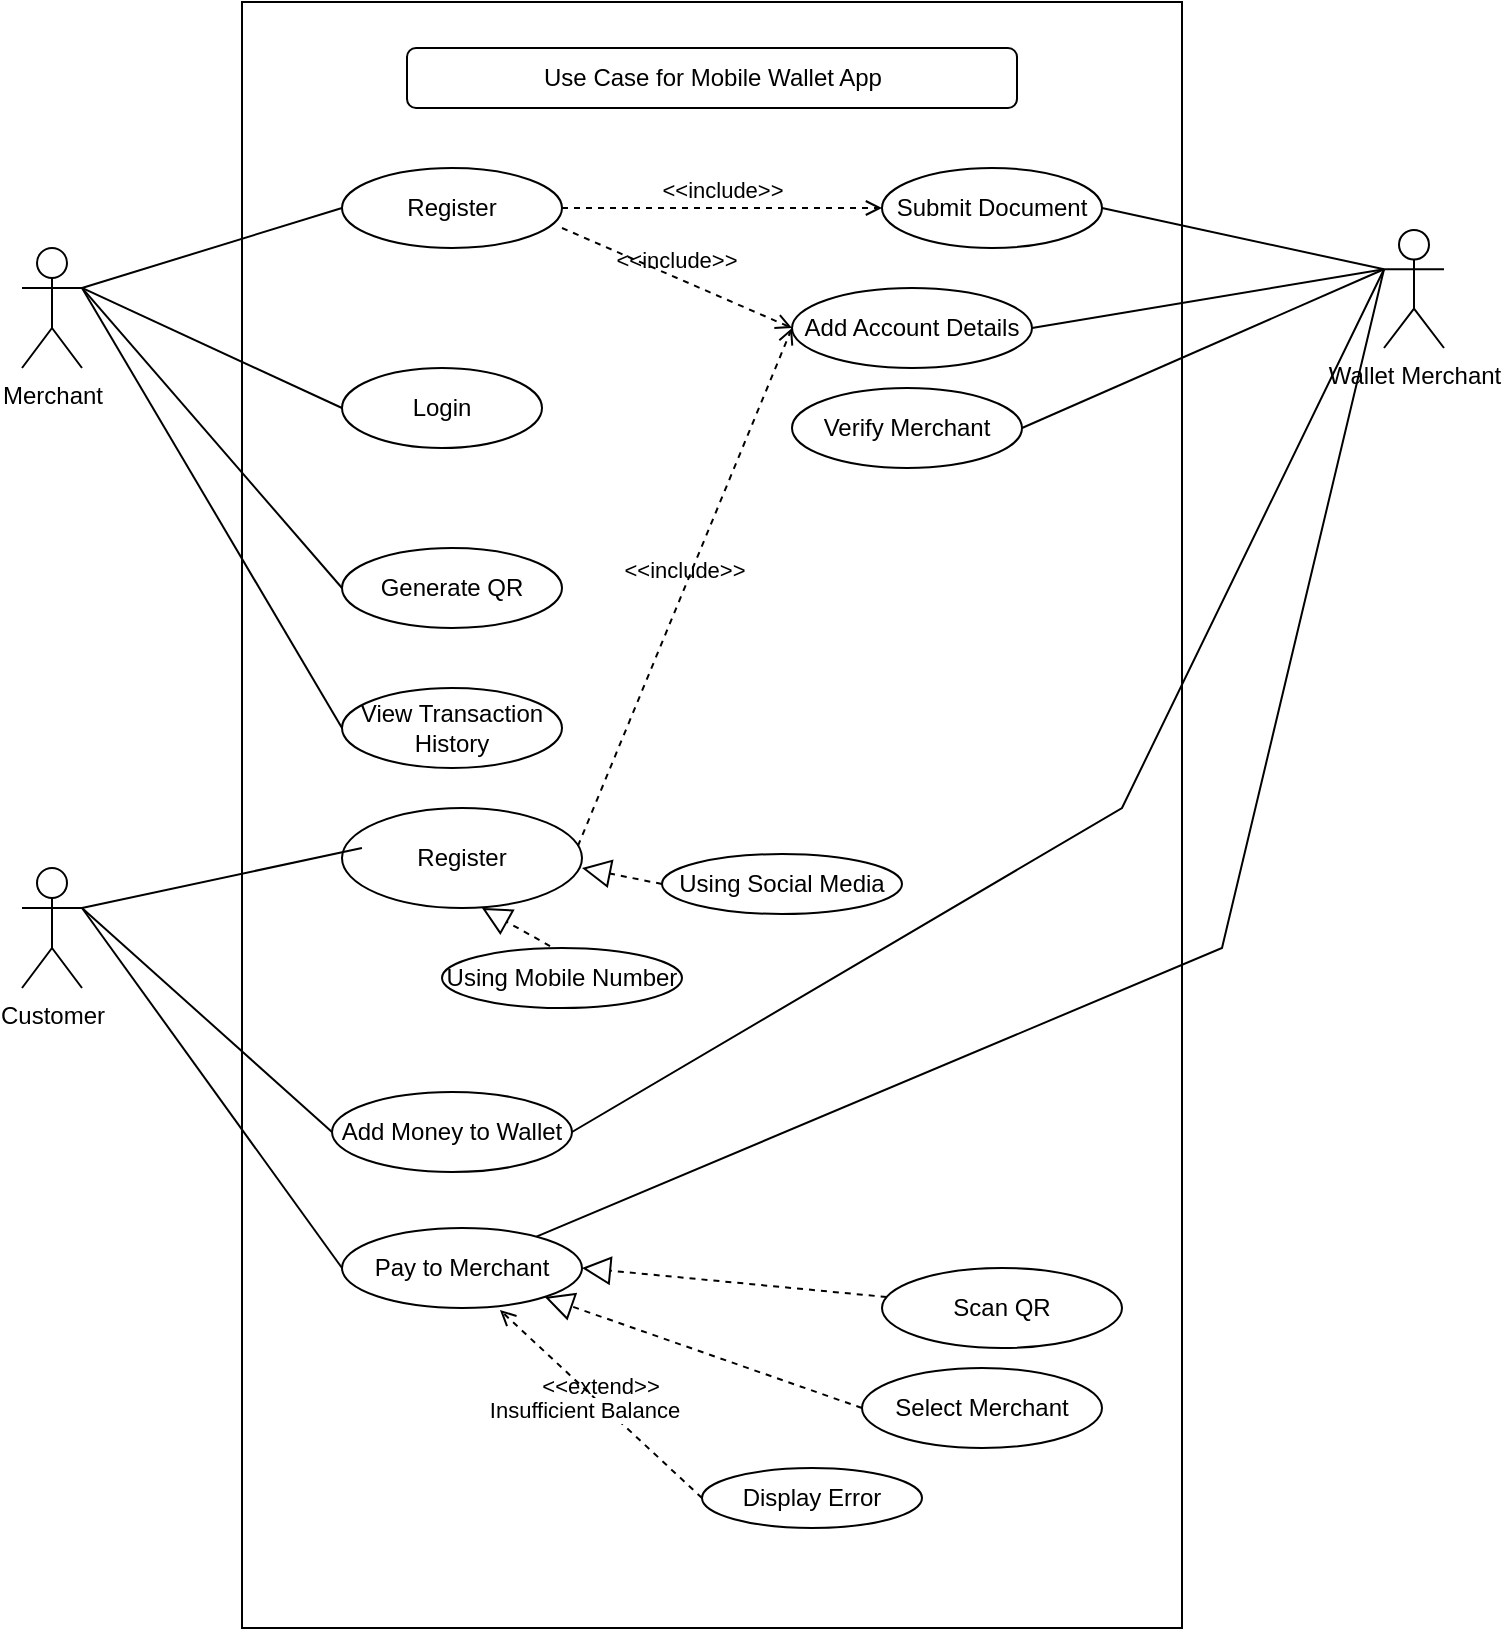 <mxfile version="21.6.8" type="github" pages="2">
  <diagram name="use-case" id="-5spMCS-bF1tQBUgcuYj">
    <mxGraphModel dx="886" dy="470" grid="1" gridSize="10" guides="1" tooltips="1" connect="1" arrows="1" fold="1" page="1" pageScale="1" pageWidth="850" pageHeight="1100" math="0" shadow="0">
      <root>
        <mxCell id="0" />
        <mxCell id="1" parent="0" />
        <mxCell id="qs2-N7x4qw2RMhirs5Au-3" value="" style="rounded=0;whiteSpace=wrap;html=1;" vertex="1" parent="1">
          <mxGeometry x="150" y="27" width="470" height="813" as="geometry" />
        </mxCell>
        <mxCell id="qs2-N7x4qw2RMhirs5Au-1" value="Use Case for Mobile Wallet App" style="rounded=1;whiteSpace=wrap;html=1;" vertex="1" parent="1">
          <mxGeometry x="232.5" y="50" width="305" height="30" as="geometry" />
        </mxCell>
        <mxCell id="qs2-N7x4qw2RMhirs5Au-2" value="Merchant" style="shape=umlActor;verticalLabelPosition=bottom;verticalAlign=top;html=1;outlineConnect=0;" vertex="1" parent="1">
          <mxGeometry x="40" y="150" width="30" height="60" as="geometry" />
        </mxCell>
        <mxCell id="qs2-N7x4qw2RMhirs5Au-5" value="Register" style="ellipse;whiteSpace=wrap;html=1;" vertex="1" parent="1">
          <mxGeometry x="200" y="110" width="110" height="40" as="geometry" />
        </mxCell>
        <mxCell id="qs2-N7x4qw2RMhirs5Au-6" value="Login" style="ellipse;whiteSpace=wrap;html=1;" vertex="1" parent="1">
          <mxGeometry x="200" y="210" width="100" height="40" as="geometry" />
        </mxCell>
        <mxCell id="qs2-N7x4qw2RMhirs5Au-7" value="Generate QR" style="ellipse;whiteSpace=wrap;html=1;" vertex="1" parent="1">
          <mxGeometry x="200" y="300" width="110" height="40" as="geometry" />
        </mxCell>
        <mxCell id="qs2-N7x4qw2RMhirs5Au-9" value="View Transaction History" style="ellipse;whiteSpace=wrap;html=1;" vertex="1" parent="1">
          <mxGeometry x="200" y="370" width="110" height="40" as="geometry" />
        </mxCell>
        <mxCell id="qs2-N7x4qw2RMhirs5Au-10" value="Add Account Details" style="ellipse;whiteSpace=wrap;html=1;" vertex="1" parent="1">
          <mxGeometry x="425" y="170" width="120" height="40" as="geometry" />
        </mxCell>
        <mxCell id="qs2-N7x4qw2RMhirs5Au-11" value="Submit Document" style="ellipse;whiteSpace=wrap;html=1;" vertex="1" parent="1">
          <mxGeometry x="470" y="110" width="110" height="40" as="geometry" />
        </mxCell>
        <mxCell id="qs2-N7x4qw2RMhirs5Au-16" value="" style="endArrow=none;html=1;rounded=0;entryX=0;entryY=0.5;entryDx=0;entryDy=0;exitX=1;exitY=0.333;exitDx=0;exitDy=0;exitPerimeter=0;" edge="1" parent="1" source="qs2-N7x4qw2RMhirs5Au-2" target="qs2-N7x4qw2RMhirs5Au-6">
          <mxGeometry width="50" height="50" relative="1" as="geometry">
            <mxPoint x="100" y="130" as="sourcePoint" />
            <mxPoint x="150" y="80" as="targetPoint" />
          </mxGeometry>
        </mxCell>
        <mxCell id="qs2-N7x4qw2RMhirs5Au-17" value="" style="endArrow=none;html=1;rounded=0;entryX=0;entryY=0.5;entryDx=0;entryDy=0;entryPerimeter=0;exitX=1;exitY=0.333;exitDx=0;exitDy=0;exitPerimeter=0;" edge="1" parent="1" source="qs2-N7x4qw2RMhirs5Au-2" target="qs2-N7x4qw2RMhirs5Au-7">
          <mxGeometry width="50" height="50" relative="1" as="geometry">
            <mxPoint x="100" y="130" as="sourcePoint" />
            <mxPoint x="200" y="310" as="targetPoint" />
          </mxGeometry>
        </mxCell>
        <mxCell id="qs2-N7x4qw2RMhirs5Au-18" value="" style="endArrow=none;html=1;rounded=0;entryX=0;entryY=0.5;entryDx=0;entryDy=0;exitX=1;exitY=0.333;exitDx=0;exitDy=0;exitPerimeter=0;" edge="1" parent="1" source="qs2-N7x4qw2RMhirs5Au-2" target="qs2-N7x4qw2RMhirs5Au-9">
          <mxGeometry width="50" height="50" relative="1" as="geometry">
            <mxPoint x="120" y="190" as="sourcePoint" />
            <mxPoint x="140" y="290" as="targetPoint" />
          </mxGeometry>
        </mxCell>
        <mxCell id="qs2-N7x4qw2RMhirs5Au-20" value="" style="endArrow=none;html=1;rounded=0;entryX=0;entryY=0.5;entryDx=0;entryDy=0;" edge="1" parent="1" target="qs2-N7x4qw2RMhirs5Au-5">
          <mxGeometry width="50" height="50" relative="1" as="geometry">
            <mxPoint x="70" y="170" as="sourcePoint" />
            <mxPoint x="120" y="120" as="targetPoint" />
          </mxGeometry>
        </mxCell>
        <mxCell id="qs2-N7x4qw2RMhirs5Au-21" value="&amp;lt;&amp;lt;include&amp;gt;&amp;gt;" style="html=1;verticalAlign=bottom;labelBackgroundColor=none;endArrow=open;endFill=0;dashed=1;rounded=0;" edge="1" parent="1" source="qs2-N7x4qw2RMhirs5Au-5">
          <mxGeometry width="160" relative="1" as="geometry">
            <mxPoint x="310" y="130" as="sourcePoint" />
            <mxPoint x="470" y="130" as="targetPoint" />
          </mxGeometry>
        </mxCell>
        <mxCell id="qs2-N7x4qw2RMhirs5Au-22" value="&amp;lt;&amp;lt;include&amp;gt;&amp;gt;" style="html=1;verticalAlign=bottom;labelBackgroundColor=none;endArrow=open;endFill=0;dashed=1;rounded=0;entryX=0;entryY=0.5;entryDx=0;entryDy=0;" edge="1" parent="1" target="qs2-N7x4qw2RMhirs5Au-10">
          <mxGeometry width="160" relative="1" as="geometry">
            <mxPoint x="310" y="140" as="sourcePoint" />
            <mxPoint x="470" y="140" as="targetPoint" />
          </mxGeometry>
        </mxCell>
        <mxCell id="qs2-N7x4qw2RMhirs5Au-23" value="Wallet Merchant" style="shape=umlActor;verticalLabelPosition=bottom;verticalAlign=top;html=1;outlineConnect=0;" vertex="1" parent="1">
          <mxGeometry x="721" y="141" width="30" height="59" as="geometry" />
        </mxCell>
        <mxCell id="qs2-N7x4qw2RMhirs5Au-24" value="" style="endArrow=none;html=1;rounded=0;entryX=0;entryY=0.333;entryDx=0;entryDy=0;entryPerimeter=0;exitX=1;exitY=0.5;exitDx=0;exitDy=0;" edge="1" parent="1" source="qs2-N7x4qw2RMhirs5Au-10" target="qs2-N7x4qw2RMhirs5Au-23">
          <mxGeometry width="50" height="50" relative="1" as="geometry">
            <mxPoint x="550" y="190" as="sourcePoint" />
            <mxPoint x="600" y="140" as="targetPoint" />
          </mxGeometry>
        </mxCell>
        <mxCell id="qs2-N7x4qw2RMhirs5Au-25" value="" style="endArrow=none;html=1;rounded=0;entryX=0;entryY=0.333;entryDx=0;entryDy=0;entryPerimeter=0;" edge="1" parent="1" target="qs2-N7x4qw2RMhirs5Au-23">
          <mxGeometry width="50" height="50" relative="1" as="geometry">
            <mxPoint x="580" y="130" as="sourcePoint" />
            <mxPoint x="630" y="80" as="targetPoint" />
          </mxGeometry>
        </mxCell>
        <mxCell id="qs2-N7x4qw2RMhirs5Au-26" value="Verify Merchant" style="ellipse;whiteSpace=wrap;html=1;" vertex="1" parent="1">
          <mxGeometry x="425" y="220" width="115" height="40" as="geometry" />
        </mxCell>
        <mxCell id="qs2-N7x4qw2RMhirs5Au-27" value="" style="endArrow=none;html=1;rounded=0;entryX=0;entryY=0.333;entryDx=0;entryDy=0;entryPerimeter=0;" edge="1" parent="1" target="qs2-N7x4qw2RMhirs5Au-23">
          <mxGeometry width="50" height="50" relative="1" as="geometry">
            <mxPoint x="540" y="240" as="sourcePoint" />
            <mxPoint x="590" y="190" as="targetPoint" />
          </mxGeometry>
        </mxCell>
        <mxCell id="qs2-N7x4qw2RMhirs5Au-35" value="Customer" style="shape=umlActor;verticalLabelPosition=bottom;verticalAlign=top;html=1;outlineConnect=0;" vertex="1" parent="1">
          <mxGeometry x="40" y="460" width="30" height="60" as="geometry" />
        </mxCell>
        <mxCell id="qs2-N7x4qw2RMhirs5Au-39" value="Register" style="ellipse;whiteSpace=wrap;html=1;" vertex="1" parent="1">
          <mxGeometry x="200" y="430" width="120" height="50" as="geometry" />
        </mxCell>
        <mxCell id="qs2-N7x4qw2RMhirs5Au-40" value="Add Money to Wallet" style="ellipse;whiteSpace=wrap;html=1;" vertex="1" parent="1">
          <mxGeometry x="195" y="572" width="120" height="40" as="geometry" />
        </mxCell>
        <mxCell id="qs2-N7x4qw2RMhirs5Au-41" value="Pay to Merchant" style="ellipse;whiteSpace=wrap;html=1;" vertex="1" parent="1">
          <mxGeometry x="200" y="640" width="120" height="40" as="geometry" />
        </mxCell>
        <mxCell id="qs2-N7x4qw2RMhirs5Au-42" value="Scan QR" style="ellipse;whiteSpace=wrap;html=1;" vertex="1" parent="1">
          <mxGeometry x="470" y="660" width="120" height="40" as="geometry" />
        </mxCell>
        <mxCell id="qs2-N7x4qw2RMhirs5Au-43" value="Select Merchant" style="ellipse;whiteSpace=wrap;html=1;" vertex="1" parent="1">
          <mxGeometry x="460" y="710" width="120" height="40" as="geometry" />
        </mxCell>
        <mxCell id="qs2-N7x4qw2RMhirs5Au-45" value="" style="endArrow=block;dashed=1;endFill=0;endSize=12;html=1;rounded=0;entryX=1;entryY=0.5;entryDx=0;entryDy=0;" edge="1" parent="1" source="qs2-N7x4qw2RMhirs5Au-42" target="qs2-N7x4qw2RMhirs5Au-41">
          <mxGeometry width="160" relative="1" as="geometry">
            <mxPoint x="330" y="560" as="sourcePoint" />
            <mxPoint x="490" y="560" as="targetPoint" />
          </mxGeometry>
        </mxCell>
        <mxCell id="qs2-N7x4qw2RMhirs5Au-46" value="" style="endArrow=block;dashed=1;endFill=0;endSize=12;html=1;rounded=0;exitX=0;exitY=0.5;exitDx=0;exitDy=0;" edge="1" parent="1" source="qs2-N7x4qw2RMhirs5Au-43" target="qs2-N7x4qw2RMhirs5Au-41">
          <mxGeometry width="160" relative="1" as="geometry">
            <mxPoint x="429" y="564" as="sourcePoint" />
            <mxPoint x="310" y="620" as="targetPoint" />
          </mxGeometry>
        </mxCell>
        <mxCell id="qs2-N7x4qw2RMhirs5Au-47" value="&amp;lt;&amp;lt;include&amp;gt;&amp;gt;" style="html=1;verticalAlign=bottom;labelBackgroundColor=none;endArrow=open;endFill=0;dashed=1;rounded=0;entryX=0;entryY=0.5;entryDx=0;entryDy=0;exitX=0.983;exitY=0.38;exitDx=0;exitDy=0;exitPerimeter=0;" edge="1" parent="1" source="qs2-N7x4qw2RMhirs5Au-39" target="qs2-N7x4qw2RMhirs5Au-10">
          <mxGeometry width="160" relative="1" as="geometry">
            <mxPoint x="320" y="470" as="sourcePoint" />
            <mxPoint x="420" y="190" as="targetPoint" />
          </mxGeometry>
        </mxCell>
        <mxCell id="qs2-N7x4qw2RMhirs5Au-48" value="" style="endArrow=none;html=1;rounded=0;entryX=0.083;entryY=0.4;entryDx=0;entryDy=0;entryPerimeter=0;" edge="1" parent="1" target="qs2-N7x4qw2RMhirs5Au-39">
          <mxGeometry width="50" height="50" relative="1" as="geometry">
            <mxPoint x="70" y="480" as="sourcePoint" />
            <mxPoint x="120" y="430" as="targetPoint" />
          </mxGeometry>
        </mxCell>
        <mxCell id="qs2-N7x4qw2RMhirs5Au-49" value="" style="endArrow=none;html=1;rounded=0;entryX=0;entryY=0.5;entryDx=0;entryDy=0;" edge="1" parent="1" target="qs2-N7x4qw2RMhirs5Au-40">
          <mxGeometry width="50" height="50" relative="1" as="geometry">
            <mxPoint x="70" y="480" as="sourcePoint" />
            <mxPoint x="120" y="430" as="targetPoint" />
          </mxGeometry>
        </mxCell>
        <mxCell id="qs2-N7x4qw2RMhirs5Au-50" value="" style="endArrow=none;html=1;rounded=0;entryX=0;entryY=0.5;entryDx=0;entryDy=0;" edge="1" parent="1" target="qs2-N7x4qw2RMhirs5Au-41">
          <mxGeometry width="50" height="50" relative="1" as="geometry">
            <mxPoint x="70" y="480" as="sourcePoint" />
            <mxPoint x="120" y="430" as="targetPoint" />
          </mxGeometry>
        </mxCell>
        <mxCell id="qs2-N7x4qw2RMhirs5Au-53" value="" style="endArrow=none;html=1;rounded=0;entryX=0;entryY=0.333;entryDx=0;entryDy=0;entryPerimeter=0;" edge="1" parent="1" source="qs2-N7x4qw2RMhirs5Au-41" target="qs2-N7x4qw2RMhirs5Au-23">
          <mxGeometry width="50" height="50" relative="1" as="geometry">
            <mxPoint x="320" y="600" as="sourcePoint" />
            <mxPoint x="370" y="550" as="targetPoint" />
            <Array as="points">
              <mxPoint x="640" y="500" />
            </Array>
          </mxGeometry>
        </mxCell>
        <mxCell id="qs2-N7x4qw2RMhirs5Au-54" value="" style="endArrow=none;html=1;rounded=0;entryX=0;entryY=0.333;entryDx=0;entryDy=0;entryPerimeter=0;exitX=1;exitY=0.5;exitDx=0;exitDy=0;" edge="1" parent="1" source="qs2-N7x4qw2RMhirs5Au-40" target="qs2-N7x4qw2RMhirs5Au-23">
          <mxGeometry width="50" height="50" relative="1" as="geometry">
            <mxPoint x="310" y="540" as="sourcePoint" />
            <mxPoint x="360" y="490" as="targetPoint" />
            <Array as="points">
              <mxPoint x="590" y="430" />
            </Array>
          </mxGeometry>
        </mxCell>
        <mxCell id="qs2-N7x4qw2RMhirs5Au-56" value="Display Error" style="ellipse;whiteSpace=wrap;html=1;" vertex="1" parent="1">
          <mxGeometry x="380" y="760" width="110" height="30" as="geometry" />
        </mxCell>
        <mxCell id="qs2-N7x4qw2RMhirs5Au-58" value="&amp;lt;&amp;lt;extend&amp;gt;&amp;gt;" style="html=1;verticalAlign=bottom;labelBackgroundColor=none;endArrow=open;endFill=0;dashed=1;rounded=0;entryX=0.658;entryY=1.025;entryDx=0;entryDy=0;entryPerimeter=0;exitX=0;exitY=0.5;exitDx=0;exitDy=0;" edge="1" parent="1" source="qs2-N7x4qw2RMhirs5Au-56" target="qs2-N7x4qw2RMhirs5Au-41">
          <mxGeometry width="160" relative="1" as="geometry">
            <mxPoint x="250" y="670" as="sourcePoint" />
            <mxPoint x="410" y="670" as="targetPoint" />
          </mxGeometry>
        </mxCell>
        <mxCell id="qs2-N7x4qw2RMhirs5Au-59" value="Insufficient Balance" style="edgeLabel;html=1;align=center;verticalAlign=middle;resizable=0;points=[];" vertex="1" connectable="0" parent="qs2-N7x4qw2RMhirs5Au-58">
          <mxGeometry x="-0.037" y="-4" relative="1" as="geometry">
            <mxPoint x="-13" y="4" as="offset" />
          </mxGeometry>
        </mxCell>
        <mxCell id="q-zcoWRc0Kl60tmGzeBr-6" value="Using Mobile Number" style="ellipse;whiteSpace=wrap;html=1;" vertex="1" parent="1">
          <mxGeometry x="250" y="500" width="120" height="30" as="geometry" />
        </mxCell>
        <mxCell id="q-zcoWRc0Kl60tmGzeBr-8" value="Using Social Media" style="ellipse;whiteSpace=wrap;html=1;" vertex="1" parent="1">
          <mxGeometry x="360" y="453" width="120" height="30" as="geometry" />
        </mxCell>
        <mxCell id="q-zcoWRc0Kl60tmGzeBr-9" value="" style="endArrow=block;dashed=1;endFill=0;endSize=12;html=1;rounded=0;exitX=0.45;exitY=-0.033;exitDx=0;exitDy=0;exitPerimeter=0;" edge="1" parent="1" source="q-zcoWRc0Kl60tmGzeBr-6">
          <mxGeometry width="160" relative="1" as="geometry">
            <mxPoint x="429" y="536" as="sourcePoint" />
            <mxPoint x="270" y="480" as="targetPoint" />
          </mxGeometry>
        </mxCell>
        <mxCell id="q-zcoWRc0Kl60tmGzeBr-10" value="" style="endArrow=block;dashed=1;endFill=0;endSize=12;html=1;rounded=0;exitX=0;exitY=0.5;exitDx=0;exitDy=0;" edge="1" parent="1" source="q-zcoWRc0Kl60tmGzeBr-8">
          <mxGeometry width="160" relative="1" as="geometry">
            <mxPoint x="479" y="516" as="sourcePoint" />
            <mxPoint x="320" y="460" as="targetPoint" />
          </mxGeometry>
        </mxCell>
      </root>
    </mxGraphModel>
  </diagram>
  <diagram id="6-SOA_fAlm62UKxBozP9" name="class-diagram">
    <mxGraphModel dx="886" dy="470" grid="1" gridSize="10" guides="1" tooltips="1" connect="1" arrows="1" fold="1" page="1" pageScale="1" pageWidth="850" pageHeight="1100" math="0" shadow="0">
      <root>
        <mxCell id="0" />
        <mxCell id="1" parent="0" />
        <mxCell id="xDLWJAohlYqSgagSTLOP-1" value="Merchant" style="swimlane;fontStyle=1;align=center;verticalAlign=top;childLayout=stackLayout;horizontal=1;startSize=26;horizontalStack=0;resizeParent=1;resizeParentMax=0;resizeLast=0;collapsible=1;marginBottom=0;whiteSpace=wrap;html=1;" vertex="1" parent="1">
          <mxGeometry x="100" y="70" width="160" height="112" as="geometry" />
        </mxCell>
        <mxCell id="xDLWJAohlYqSgagSTLOP-2" value="- merchantName: Char" style="text;strokeColor=none;fillColor=none;align=left;verticalAlign=top;spacingLeft=4;spacingRight=4;overflow=hidden;rotatable=0;points=[[0,0.5],[1,0.5]];portConstraint=eastwest;whiteSpace=wrap;html=1;" vertex="1" parent="xDLWJAohlYqSgagSTLOP-1">
          <mxGeometry y="26" width="160" height="26" as="geometry" />
        </mxCell>
        <mxCell id="xDLWJAohlYqSgagSTLOP-5" value="- registrationDate: Char" style="text;strokeColor=none;fillColor=none;align=left;verticalAlign=top;spacingLeft=4;spacingRight=4;overflow=hidden;rotatable=0;points=[[0,0.5],[1,0.5]];portConstraint=eastwest;whiteSpace=wrap;html=1;" vertex="1" parent="xDLWJAohlYqSgagSTLOP-1">
          <mxGeometry y="52" width="160" height="26" as="geometry" />
        </mxCell>
        <mxCell id="xDLWJAohlYqSgagSTLOP-3" value="" style="line;strokeWidth=1;fillColor=none;align=left;verticalAlign=middle;spacingTop=-1;spacingLeft=3;spacingRight=3;rotatable=0;labelPosition=right;points=[];portConstraint=eastwest;strokeColor=inherit;" vertex="1" parent="xDLWJAohlYqSgagSTLOP-1">
          <mxGeometry y="78" width="160" height="8" as="geometry" />
        </mxCell>
        <mxCell id="xDLWJAohlYqSgagSTLOP-4" value="+ method(type): type" style="text;strokeColor=none;fillColor=none;align=left;verticalAlign=top;spacingLeft=4;spacingRight=4;overflow=hidden;rotatable=0;points=[[0,0.5],[1,0.5]];portConstraint=eastwest;whiteSpace=wrap;html=1;" vertex="1" parent="xDLWJAohlYqSgagSTLOP-1">
          <mxGeometry y="86" width="160" height="26" as="geometry" />
        </mxCell>
      </root>
    </mxGraphModel>
  </diagram>
</mxfile>
